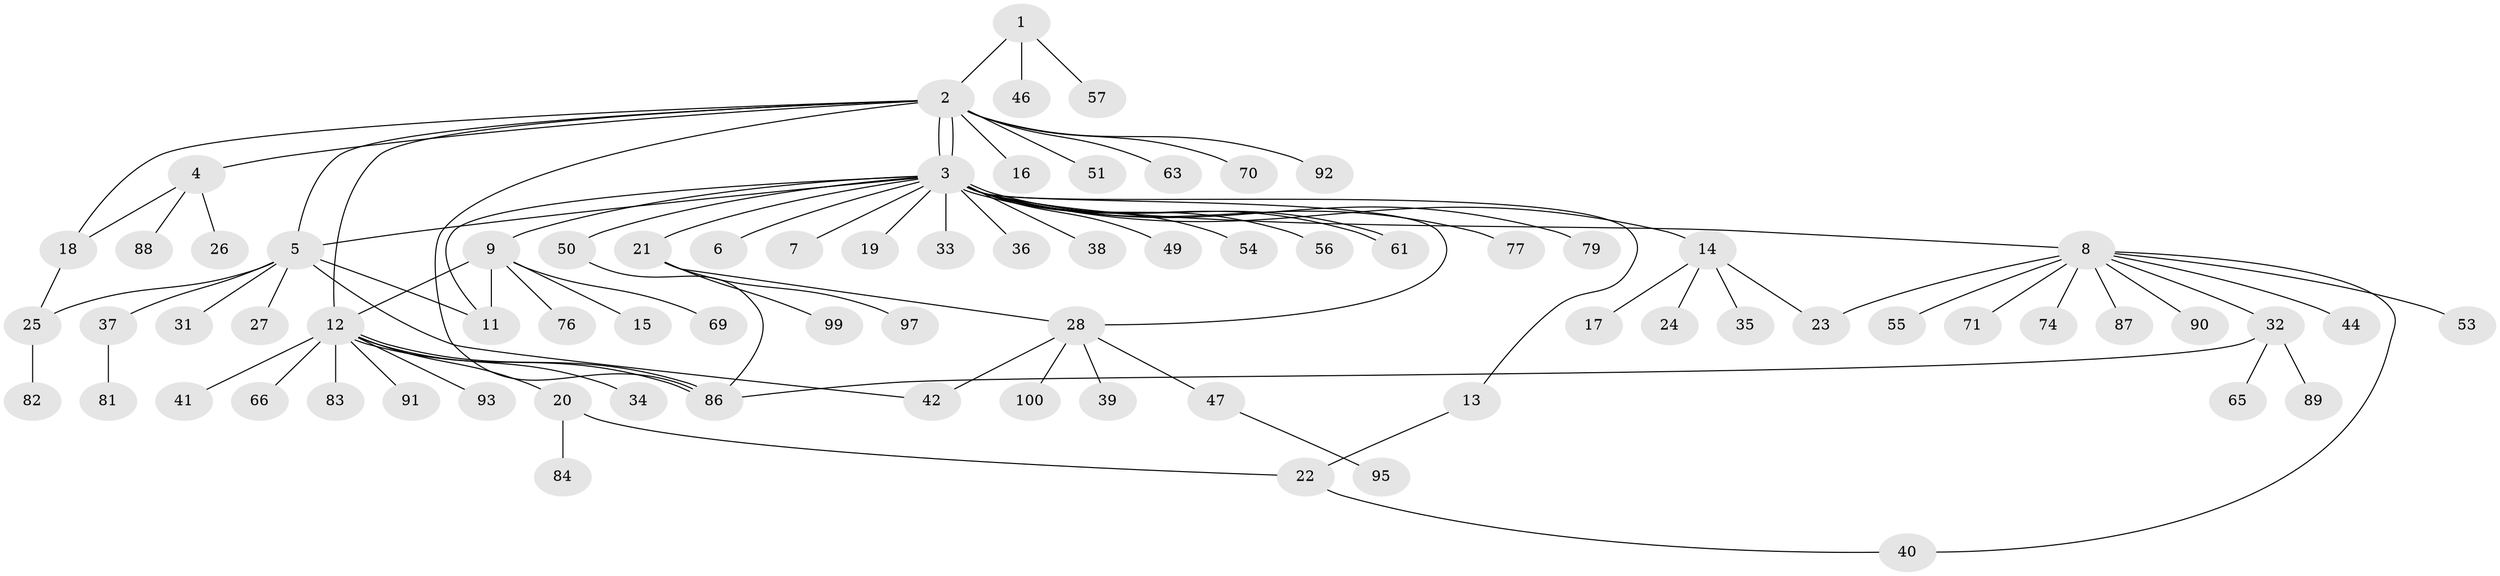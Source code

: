 // original degree distribution, {3: 0.11, 14: 0.01, 25: 0.01, 5: 0.02, 9: 0.01, 1: 0.58, 10: 0.02, 2: 0.18, 6: 0.01, 4: 0.04, 7: 0.01}
// Generated by graph-tools (version 1.1) at 2025/38/02/21/25 10:38:54]
// undirected, 77 vertices, 93 edges
graph export_dot {
graph [start="1"]
  node [color=gray90,style=filled];
  1;
  2 [super="+30"];
  3 [super="+80"];
  4 [super="+59"];
  5 [super="+58"];
  6;
  7;
  8 [super="+60"];
  9 [super="+10"];
  11;
  12 [super="+73"];
  13;
  14 [super="+29"];
  15 [super="+75"];
  16 [super="+78"];
  17;
  18 [super="+62"];
  19;
  20 [super="+43"];
  21 [super="+45"];
  22;
  23 [super="+64"];
  24;
  25 [super="+98"];
  26;
  27;
  28 [super="+94"];
  31;
  32;
  33;
  34;
  35;
  36;
  37;
  38;
  39;
  40 [super="+52"];
  41 [super="+68"];
  42;
  44;
  46 [super="+48"];
  47;
  49;
  50;
  51;
  53;
  54;
  55;
  56 [super="+67"];
  57 [super="+85"];
  61;
  63;
  65;
  66;
  69;
  70 [super="+72"];
  71;
  74;
  76;
  77;
  79;
  81;
  82;
  83;
  84;
  86 [super="+96"];
  87;
  88;
  89;
  90;
  91;
  92;
  93;
  95;
  97;
  99;
  100;
  1 -- 2;
  1 -- 46;
  1 -- 57;
  2 -- 3;
  2 -- 3;
  2 -- 4;
  2 -- 5;
  2 -- 12;
  2 -- 16;
  2 -- 51;
  2 -- 63;
  2 -- 70;
  2 -- 92;
  2 -- 18;
  2 -- 86;
  3 -- 5;
  3 -- 6;
  3 -- 7;
  3 -- 8;
  3 -- 9;
  3 -- 11;
  3 -- 13;
  3 -- 14;
  3 -- 19;
  3 -- 21;
  3 -- 28;
  3 -- 33;
  3 -- 36;
  3 -- 38;
  3 -- 49;
  3 -- 50;
  3 -- 54;
  3 -- 56;
  3 -- 61;
  3 -- 61;
  3 -- 77;
  3 -- 79;
  4 -- 18;
  4 -- 26;
  4 -- 88;
  5 -- 11;
  5 -- 25;
  5 -- 27;
  5 -- 31;
  5 -- 37;
  5 -- 42;
  8 -- 32;
  8 -- 40;
  8 -- 44;
  8 -- 53;
  8 -- 55 [weight=2];
  8 -- 71;
  8 -- 74;
  8 -- 90;
  8 -- 23;
  8 -- 87;
  9 -- 15;
  9 -- 69;
  9 -- 11;
  9 -- 76;
  9 -- 12;
  12 -- 20;
  12 -- 34;
  12 -- 41;
  12 -- 66;
  12 -- 83;
  12 -- 86;
  12 -- 86;
  12 -- 91;
  12 -- 93;
  13 -- 22;
  14 -- 17;
  14 -- 23;
  14 -- 24;
  14 -- 35;
  18 -- 25;
  20 -- 22;
  20 -- 84;
  21 -- 97;
  21 -- 99;
  21 -- 28;
  22 -- 40;
  25 -- 82;
  28 -- 39;
  28 -- 42;
  28 -- 47;
  28 -- 100;
  32 -- 65;
  32 -- 89;
  32 -- 86;
  37 -- 81;
  47 -- 95;
  50 -- 86;
}
